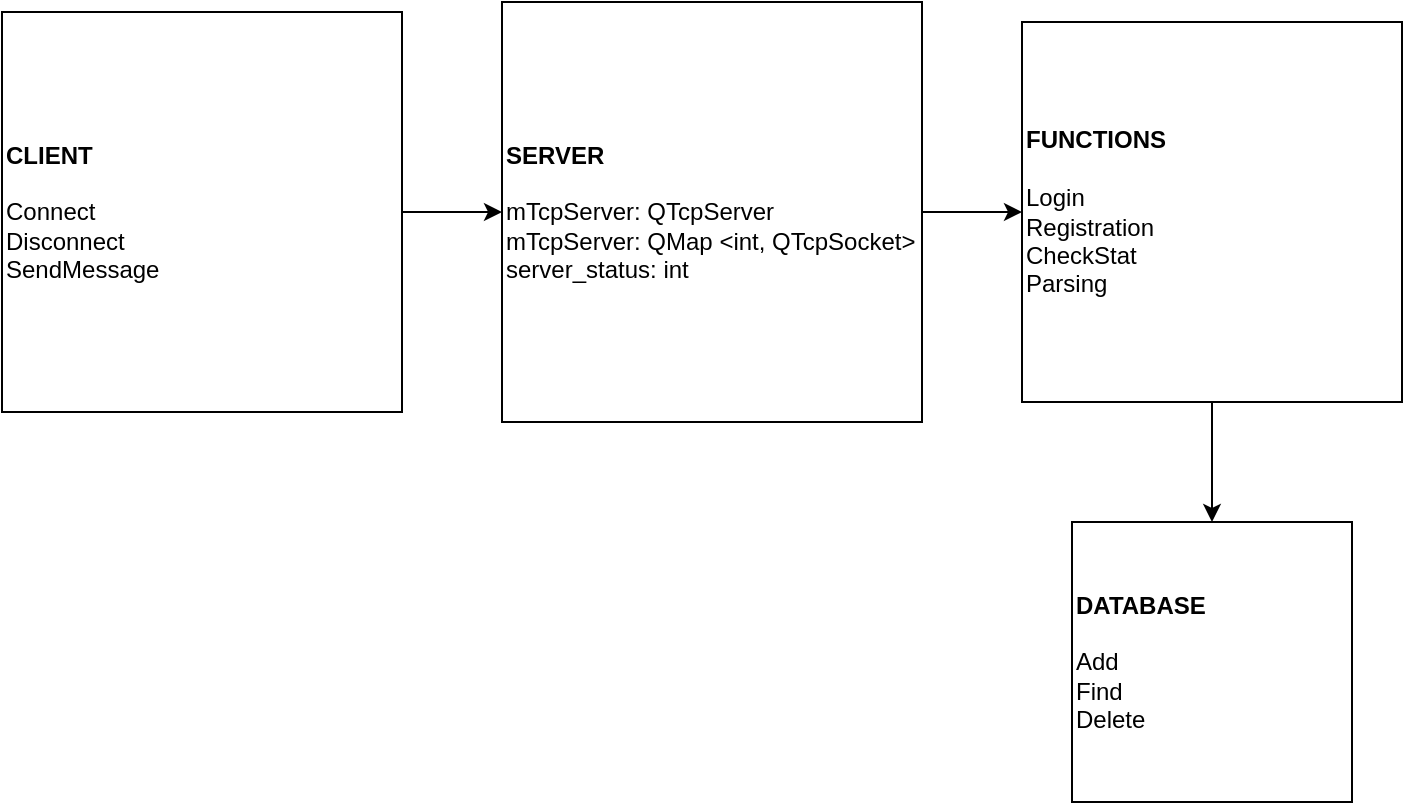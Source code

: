 <mxfile version="20.8.20" type="github"><diagram name="Страница 1" id="bdQ2_g9wenJ2WwN5HH1_"><mxGraphModel dx="1105" dy="616" grid="1" gridSize="10" guides="1" tooltips="1" connect="1" arrows="1" fold="1" page="1" pageScale="1" pageWidth="827" pageHeight="1169" math="0" shadow="0"><root><mxCell id="0"/><mxCell id="1" parent="0"/><mxCell id="PSPEnfhY_RsHYYFneIk3-9" value="" style="edgeStyle=orthogonalEdgeStyle;rounded=0;orthogonalLoop=1;jettySize=auto;html=1;" edge="1" parent="1" source="PSPEnfhY_RsHYYFneIk3-1" target="PSPEnfhY_RsHYYFneIk3-5"><mxGeometry relative="1" as="geometry"/></mxCell><mxCell id="PSPEnfhY_RsHYYFneIk3-1" value="&lt;b&gt;SERVER&lt;/b&gt;&lt;br&gt;&lt;br&gt;mTcpServer: QTcpServer&lt;br&gt;mTcpServer: QMap &amp;lt;int, QTcpSocket&amp;gt;&lt;br&gt;server_status: int" style="whiteSpace=wrap;html=1;aspect=fixed;align=left;strokeColor=default;" vertex="1" parent="1"><mxGeometry x="350" y="50" width="210" height="210" as="geometry"/></mxCell><mxCell id="PSPEnfhY_RsHYYFneIk3-8" value="" style="edgeStyle=orthogonalEdgeStyle;rounded=0;orthogonalLoop=1;jettySize=auto;html=1;" edge="1" parent="1" source="PSPEnfhY_RsHYYFneIk3-2" target="PSPEnfhY_RsHYYFneIk3-1"><mxGeometry relative="1" as="geometry"/></mxCell><mxCell id="PSPEnfhY_RsHYYFneIk3-2" value="&lt;b&gt;CLIENT&lt;br&gt;&lt;/b&gt;&lt;br&gt;Connect&lt;br&gt;Disconnect&lt;br&gt;SendMessage" style="whiteSpace=wrap;html=1;aspect=fixed;strokeColor=default;align=left;" vertex="1" parent="1"><mxGeometry x="100" y="55" width="200" height="200" as="geometry"/></mxCell><mxCell id="PSPEnfhY_RsHYYFneIk3-4" value="&lt;b&gt;DATABASE&lt;/b&gt;&lt;br&gt;&lt;br&gt;Add&lt;br&gt;Find&lt;br&gt;Delete&lt;br&gt;" style="whiteSpace=wrap;html=1;aspect=fixed;strokeColor=default;align=left;" vertex="1" parent="1"><mxGeometry x="635" y="310" width="140" height="140" as="geometry"/></mxCell><mxCell id="PSPEnfhY_RsHYYFneIk3-7" value="" style="edgeStyle=orthogonalEdgeStyle;rounded=0;orthogonalLoop=1;jettySize=auto;html=1;" edge="1" parent="1" source="PSPEnfhY_RsHYYFneIk3-5" target="PSPEnfhY_RsHYYFneIk3-4"><mxGeometry relative="1" as="geometry"/></mxCell><mxCell id="PSPEnfhY_RsHYYFneIk3-5" value="&lt;b&gt;FUNCTIONS&lt;br&gt;&lt;/b&gt;&lt;br&gt;Login&lt;br&gt;Registration&lt;br&gt;CheckStat&lt;br&gt;Parsing" style="whiteSpace=wrap;html=1;aspect=fixed;strokeColor=default;align=left;" vertex="1" parent="1"><mxGeometry x="610" y="60" width="190" height="190" as="geometry"/></mxCell></root></mxGraphModel></diagram></mxfile>